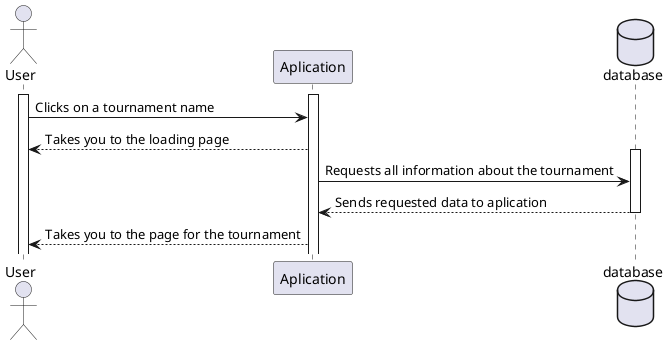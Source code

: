 @startuml createTournament

actor User as U
participant Aplication as A
Database database as D

activate U
activate A

U->A: Clicks on a tournament name
A-->U: Takes you to the loading page
activate D
A->D: Requests all information about the tournament
D-->A: Sends requested data to aplication
deactivate D
A-->U: Takes you to the page for the tournament



@enduml